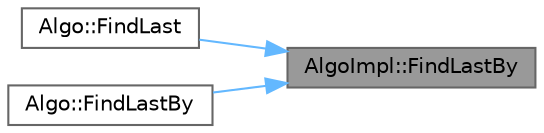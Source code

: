 digraph "AlgoImpl::FindLastBy"
{
 // INTERACTIVE_SVG=YES
 // LATEX_PDF_SIZE
  bgcolor="transparent";
  edge [fontname=Helvetica,fontsize=10,labelfontname=Helvetica,labelfontsize=10];
  node [fontname=Helvetica,fontsize=10,shape=box,height=0.2,width=0.4];
  rankdir="RL";
  Node1 [id="Node000001",label="AlgoImpl::FindLastBy",height=0.2,width=0.4,color="gray40", fillcolor="grey60", style="filled", fontcolor="black",tooltip=" "];
  Node1 -> Node2 [id="edge1_Node000001_Node000002",dir="back",color="steelblue1",style="solid",tooltip=" "];
  Node2 [id="Node000002",label="Algo::FindLast",height=0.2,width=0.4,color="grey40", fillcolor="white", style="filled",URL="$db/d33/namespaceAlgo.html#a5ef66de94d675b3a611fbc19c9a5ce74",tooltip="Returns a pointer to the last element in the range which is equal to the given value."];
  Node1 -> Node3 [id="edge2_Node000001_Node000003",dir="back",color="steelblue1",style="solid",tooltip=" "];
  Node3 [id="Node000003",label="Algo::FindLastBy",height=0.2,width=0.4,color="grey40", fillcolor="white", style="filled",URL="$db/d33/namespaceAlgo.html#afc742f67d83c4ab2f02c178787e5395d",tooltip="Returns a pointer to the last element in the range whose projection is equal to the given value."];
}
